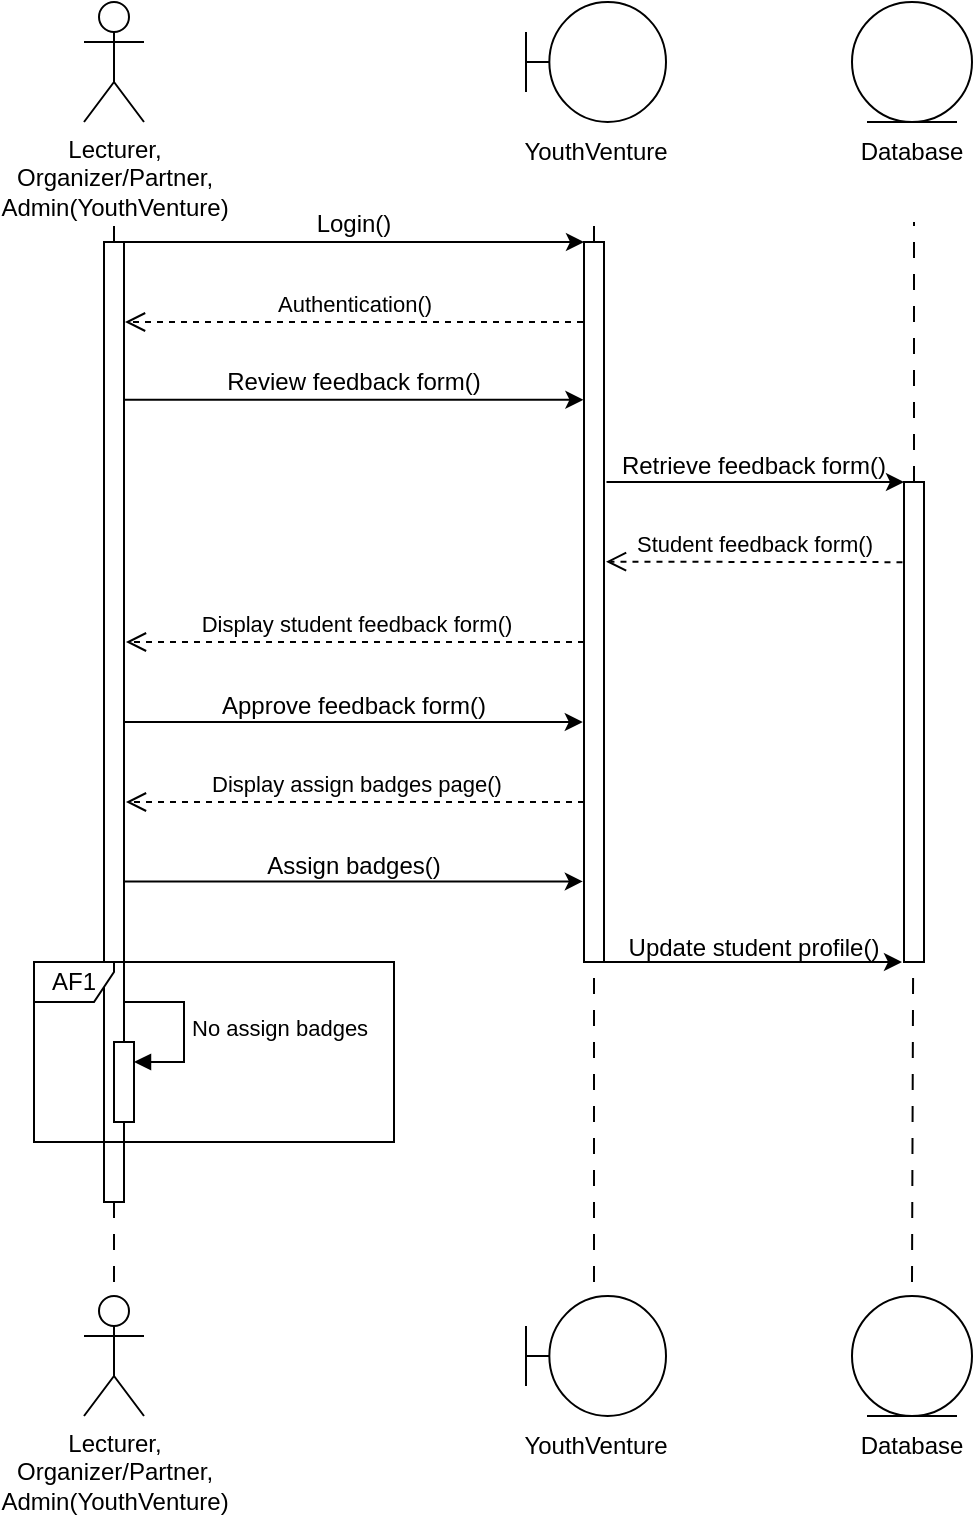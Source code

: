 <mxfile version="22.1.3" type="github">
  <diagram name="Page-1" id="OPlVekG7EvOGEbMsR3vl">
    <mxGraphModel dx="1187" dy="1283" grid="1" gridSize="10" guides="1" tooltips="1" connect="1" arrows="1" fold="1" page="1" pageScale="1" pageWidth="850" pageHeight="1100" math="0" shadow="0">
      <root>
        <mxCell id="0" />
        <mxCell id="1" parent="0" />
        <mxCell id="Q0n0BOvgEdY3svlBasPf-1" value="Lecturer,&lt;br&gt;Organizer/Partner,&lt;br&gt;Admin(YouthVenture)" style="shape=umlActor;verticalLabelPosition=bottom;verticalAlign=top;html=1;" vertex="1" parent="1">
          <mxGeometry x="45" y="40" width="30" height="60" as="geometry" />
        </mxCell>
        <mxCell id="Q0n0BOvgEdY3svlBasPf-2" value="" style="group" vertex="1" connectable="0" parent="1">
          <mxGeometry x="266" y="40" width="70" height="90" as="geometry" />
        </mxCell>
        <mxCell id="Q0n0BOvgEdY3svlBasPf-3" value="" style="shape=umlBoundary;whiteSpace=wrap;html=1;" vertex="1" parent="Q0n0BOvgEdY3svlBasPf-2">
          <mxGeometry width="70" height="60" as="geometry" />
        </mxCell>
        <mxCell id="Q0n0BOvgEdY3svlBasPf-4" value="YouthVenture" style="text;html=1;strokeColor=none;fillColor=none;align=center;verticalAlign=middle;whiteSpace=wrap;rounded=0;" vertex="1" parent="Q0n0BOvgEdY3svlBasPf-2">
          <mxGeometry x="5" y="60" width="60" height="30" as="geometry" />
        </mxCell>
        <mxCell id="Q0n0BOvgEdY3svlBasPf-5" value="" style="ellipse;shape=umlEntity;whiteSpace=wrap;html=1;" vertex="1" parent="1">
          <mxGeometry x="429" y="40" width="60" height="60" as="geometry" />
        </mxCell>
        <mxCell id="Q0n0BOvgEdY3svlBasPf-6" value="Database" style="text;html=1;strokeColor=none;fillColor=none;align=center;verticalAlign=middle;whiteSpace=wrap;rounded=0;" vertex="1" parent="1">
          <mxGeometry x="429" y="100" width="60" height="30" as="geometry" />
        </mxCell>
        <mxCell id="Q0n0BOvgEdY3svlBasPf-7" value="" style="endArrow=none;dashed=1;html=1;rounded=0;strokeWidth=1;dashPattern=8 8;" edge="1" parent="1" source="Q0n0BOvgEdY3svlBasPf-11">
          <mxGeometry width="50" height="50" relative="1" as="geometry">
            <mxPoint x="59.5" y="630" as="sourcePoint" />
            <mxPoint x="60" y="150" as="targetPoint" />
          </mxGeometry>
        </mxCell>
        <mxCell id="Q0n0BOvgEdY3svlBasPf-8" value="" style="endArrow=none;dashed=1;html=1;rounded=0;strokeWidth=1;dashPattern=8 8;" edge="1" parent="1" source="Q0n0BOvgEdY3svlBasPf-13">
          <mxGeometry width="50" height="50" relative="1" as="geometry">
            <mxPoint x="300.74" y="630" as="sourcePoint" />
            <mxPoint x="300" y="150" as="targetPoint" />
          </mxGeometry>
        </mxCell>
        <mxCell id="Q0n0BOvgEdY3svlBasPf-9" value="" style="endArrow=none;dashed=1;html=1;rounded=0;strokeWidth=1;dashPattern=8 8;" edge="1" parent="1" source="Q0n0BOvgEdY3svlBasPf-20">
          <mxGeometry width="50" height="50" relative="1" as="geometry">
            <mxPoint x="458.74" y="630" as="sourcePoint" />
            <mxPoint x="460" y="150" as="targetPoint" />
          </mxGeometry>
        </mxCell>
        <mxCell id="Q0n0BOvgEdY3svlBasPf-10" value="" style="endArrow=none;dashed=1;html=1;rounded=0;strokeWidth=1;dashPattern=8 8;" edge="1" parent="1" target="Q0n0BOvgEdY3svlBasPf-11">
          <mxGeometry width="50" height="50" relative="1" as="geometry">
            <mxPoint x="60" y="680" as="sourcePoint" />
            <mxPoint x="59.5" y="130" as="targetPoint" />
          </mxGeometry>
        </mxCell>
        <mxCell id="Q0n0BOvgEdY3svlBasPf-11" value="" style="rounded=0;whiteSpace=wrap;html=1;" vertex="1" parent="1">
          <mxGeometry x="55" y="160" width="10" height="480" as="geometry" />
        </mxCell>
        <mxCell id="Q0n0BOvgEdY3svlBasPf-12" value="" style="endArrow=none;dashed=1;html=1;rounded=0;strokeWidth=1;dashPattern=8 8;" edge="1" parent="1" target="Q0n0BOvgEdY3svlBasPf-13">
          <mxGeometry width="50" height="50" relative="1" as="geometry">
            <mxPoint x="300" y="680" as="sourcePoint" />
            <mxPoint x="300.74" y="130" as="targetPoint" />
          </mxGeometry>
        </mxCell>
        <mxCell id="Q0n0BOvgEdY3svlBasPf-13" value="" style="rounded=0;whiteSpace=wrap;html=1;" vertex="1" parent="1">
          <mxGeometry x="295" y="160" width="10" height="360" as="geometry" />
        </mxCell>
        <mxCell id="Q0n0BOvgEdY3svlBasPf-14" value="" style="endArrow=classic;html=1;rounded=0;exitX=1;exitY=0;exitDx=0;exitDy=0;entryX=0;entryY=0;entryDx=0;entryDy=0;" edge="1" parent="1" source="Q0n0BOvgEdY3svlBasPf-11" target="Q0n0BOvgEdY3svlBasPf-13">
          <mxGeometry width="50" height="50" relative="1" as="geometry">
            <mxPoint x="250" y="350" as="sourcePoint" />
            <mxPoint x="300" y="300" as="targetPoint" />
          </mxGeometry>
        </mxCell>
        <mxCell id="Q0n0BOvgEdY3svlBasPf-15" value="Login()" style="text;html=1;strokeColor=none;fillColor=none;align=center;verticalAlign=middle;whiteSpace=wrap;rounded=0;" vertex="1" parent="1">
          <mxGeometry x="150" y="136" width="60" height="30" as="geometry" />
        </mxCell>
        <mxCell id="Q0n0BOvgEdY3svlBasPf-16" value="Authentication()" style="html=1;verticalAlign=bottom;endArrow=open;dashed=1;endSize=8;curved=0;rounded=0;entryX=1.019;entryY=0.055;entryDx=0;entryDy=0;entryPerimeter=0;movable=1;resizable=1;rotatable=1;deletable=1;editable=1;locked=0;connectable=1;exitX=-0.081;exitY=0.055;exitDx=0;exitDy=0;exitPerimeter=0;" edge="1" parent="1">
          <mxGeometry x="-0.002" relative="1" as="geometry">
            <mxPoint x="65.5" y="200" as="targetPoint" />
            <mxPoint x="294.5" y="200" as="sourcePoint" />
            <mxPoint as="offset" />
          </mxGeometry>
        </mxCell>
        <mxCell id="Q0n0BOvgEdY3svlBasPf-17" value="" style="endArrow=classic;html=1;rounded=0;exitX=0.997;exitY=0.219;exitDx=0;exitDy=0;entryX=-0.029;entryY=0.219;entryDx=0;entryDy=0;exitPerimeter=0;entryPerimeter=0;movable=1;resizable=1;rotatable=1;deletable=1;editable=1;locked=0;connectable=1;" edge="1" parent="1">
          <mxGeometry width="50" height="50" relative="1" as="geometry">
            <mxPoint x="64.97" y="238.87" as="sourcePoint" />
            <mxPoint x="294.71" y="238.87" as="targetPoint" />
          </mxGeometry>
        </mxCell>
        <mxCell id="Q0n0BOvgEdY3svlBasPf-18" value="Review feedback form()" style="text;html=1;strokeColor=none;fillColor=none;align=center;verticalAlign=middle;whiteSpace=wrap;rounded=0;movable=1;resizable=1;rotatable=1;deletable=1;editable=1;locked=0;connectable=1;" vertex="1" parent="1">
          <mxGeometry x="110" y="215" width="140" height="30" as="geometry" />
        </mxCell>
        <mxCell id="Q0n0BOvgEdY3svlBasPf-19" value="" style="endArrow=none;dashed=1;html=1;rounded=0;strokeWidth=1;dashPattern=8 8;" edge="1" parent="1" target="Q0n0BOvgEdY3svlBasPf-20">
          <mxGeometry width="50" height="50" relative="1" as="geometry">
            <mxPoint x="459" y="680" as="sourcePoint" />
            <mxPoint x="458.74" y="130" as="targetPoint" />
          </mxGeometry>
        </mxCell>
        <mxCell id="Q0n0BOvgEdY3svlBasPf-20" value="" style="rounded=0;whiteSpace=wrap;html=1;" vertex="1" parent="1">
          <mxGeometry x="455" y="280" width="10" height="240" as="geometry" />
        </mxCell>
        <mxCell id="Q0n0BOvgEdY3svlBasPf-21" value="" style="endArrow=classic;html=1;rounded=0;entryX=0;entryY=0;entryDx=0;entryDy=0;exitX=1.124;exitY=0.163;exitDx=0;exitDy=0;exitPerimeter=0;" edge="1" parent="1" target="Q0n0BOvgEdY3svlBasPf-20">
          <mxGeometry width="50" height="50" relative="1" as="geometry">
            <mxPoint x="306.24" y="279.99" as="sourcePoint" />
            <mxPoint x="455" y="281.0" as="targetPoint" />
          </mxGeometry>
        </mxCell>
        <mxCell id="Q0n0BOvgEdY3svlBasPf-22" value="Retrieve feedback form()" style="text;html=1;strokeColor=none;fillColor=none;align=center;verticalAlign=middle;whiteSpace=wrap;rounded=0;" vertex="1" parent="1">
          <mxGeometry x="310" y="257" width="140" height="30" as="geometry" />
        </mxCell>
        <mxCell id="Q0n0BOvgEdY3svlBasPf-23" value="Student feedback form()" style="html=1;verticalAlign=bottom;endArrow=open;dashed=1;endSize=8;curved=0;rounded=0;entryX=1.1;entryY=0.444;entryDx=0;entryDy=0;entryPerimeter=0;exitX=-0.076;exitY=0.167;exitDx=0;exitDy=0;exitPerimeter=0;" edge="1" parent="1" source="Q0n0BOvgEdY3svlBasPf-20">
          <mxGeometry relative="1" as="geometry">
            <mxPoint x="306" y="319.84" as="targetPoint" />
            <mxPoint x="450" y="320" as="sourcePoint" />
          </mxGeometry>
        </mxCell>
        <mxCell id="Q0n0BOvgEdY3svlBasPf-24" value="Display student feedback form()" style="html=1;verticalAlign=bottom;endArrow=open;dashed=1;endSize=8;curved=0;rounded=0;exitX=-0.012;exitY=0.383;exitDx=0;exitDy=0;exitPerimeter=0;entryX=1.085;entryY=0.383;entryDx=0;entryDy=0;entryPerimeter=0;movable=1;resizable=1;rotatable=1;deletable=1;editable=1;locked=0;connectable=1;" edge="1" parent="1">
          <mxGeometry x="-0.001" relative="1" as="geometry">
            <mxPoint x="65.97" y="360.0" as="targetPoint" />
            <mxPoint x="295" y="360.0" as="sourcePoint" />
            <mxPoint as="offset" />
          </mxGeometry>
        </mxCell>
        <mxCell id="Q0n0BOvgEdY3svlBasPf-31" value="" style="endArrow=classic;html=1;rounded=0;exitX=1.02;exitY=0.712;exitDx=0;exitDy=0;exitPerimeter=0;entryX=-0.04;entryY=0.712;entryDx=0;entryDy=0;entryPerimeter=0;movable=1;resizable=1;rotatable=1;deletable=1;editable=1;locked=0;connectable=1;" edge="1" parent="1">
          <mxGeometry width="50" height="50" relative="1" as="geometry">
            <mxPoint x="65" y="479.71" as="sourcePoint" />
            <mxPoint x="294.4" y="479.71" as="targetPoint" />
          </mxGeometry>
        </mxCell>
        <mxCell id="Q0n0BOvgEdY3svlBasPf-32" value="Assign badges()" style="text;html=1;strokeColor=none;fillColor=none;align=center;verticalAlign=middle;whiteSpace=wrap;rounded=0;movable=1;resizable=1;rotatable=1;deletable=1;editable=1;locked=0;connectable=1;" vertex="1" parent="1">
          <mxGeometry x="110" y="457" width="140" height="30" as="geometry" />
        </mxCell>
        <mxCell id="Q0n0BOvgEdY3svlBasPf-33" value="" style="endArrow=classic;html=1;rounded=0;movable=1;resizable=1;rotatable=1;deletable=1;editable=1;locked=0;connectable=1;exitX=1;exitY=0.739;exitDx=0;exitDy=0;exitPerimeter=0;" edge="1" parent="1">
          <mxGeometry width="50" height="50" relative="1" as="geometry">
            <mxPoint x="305" y="520" as="sourcePoint" />
            <mxPoint x="454" y="520" as="targetPoint" />
          </mxGeometry>
        </mxCell>
        <mxCell id="Q0n0BOvgEdY3svlBasPf-40" value="Lecturer,&lt;br style=&quot;border-color: var(--border-color);&quot;&gt;Organizer/Partner,&lt;br style=&quot;border-color: var(--border-color);&quot;&gt;Admin(YouthVenture)" style="shape=umlActor;verticalLabelPosition=bottom;verticalAlign=top;html=1;" vertex="1" parent="1">
          <mxGeometry x="45" y="687" width="30" height="60" as="geometry" />
        </mxCell>
        <mxCell id="Q0n0BOvgEdY3svlBasPf-41" value="" style="group" vertex="1" connectable="0" parent="1">
          <mxGeometry x="266" y="687" width="70" height="90" as="geometry" />
        </mxCell>
        <mxCell id="Q0n0BOvgEdY3svlBasPf-42" value="" style="shape=umlBoundary;whiteSpace=wrap;html=1;" vertex="1" parent="Q0n0BOvgEdY3svlBasPf-41">
          <mxGeometry width="70" height="60" as="geometry" />
        </mxCell>
        <mxCell id="Q0n0BOvgEdY3svlBasPf-43" value="YouthVenture" style="text;html=1;strokeColor=none;fillColor=none;align=center;verticalAlign=middle;whiteSpace=wrap;rounded=0;" vertex="1" parent="Q0n0BOvgEdY3svlBasPf-41">
          <mxGeometry x="5" y="60" width="60" height="30" as="geometry" />
        </mxCell>
        <mxCell id="Q0n0BOvgEdY3svlBasPf-44" value="" style="ellipse;shape=umlEntity;whiteSpace=wrap;html=1;" vertex="1" parent="1">
          <mxGeometry x="429" y="687" width="60" height="60" as="geometry" />
        </mxCell>
        <mxCell id="Q0n0BOvgEdY3svlBasPf-45" value="Database" style="text;html=1;strokeColor=none;fillColor=none;align=center;verticalAlign=middle;whiteSpace=wrap;rounded=0;" vertex="1" parent="1">
          <mxGeometry x="429" y="747" width="60" height="30" as="geometry" />
        </mxCell>
        <mxCell id="Q0n0BOvgEdY3svlBasPf-48" value="AF1" style="shape=umlFrame;whiteSpace=wrap;html=1;pointerEvents=0;width=40;height=20;" vertex="1" parent="1">
          <mxGeometry x="20" y="520" width="180" height="90" as="geometry" />
        </mxCell>
        <mxCell id="Q0n0BOvgEdY3svlBasPf-52" value="" style="endArrow=classic;html=1;rounded=0;exitX=1.02;exitY=0.712;exitDx=0;exitDy=0;exitPerimeter=0;entryX=-0.04;entryY=0.712;entryDx=0;entryDy=0;entryPerimeter=0;movable=1;resizable=1;rotatable=1;deletable=1;editable=1;locked=0;connectable=1;" edge="1" parent="1">
          <mxGeometry width="50" height="50" relative="1" as="geometry">
            <mxPoint x="65" y="400" as="sourcePoint" />
            <mxPoint x="294.4" y="400" as="targetPoint" />
          </mxGeometry>
        </mxCell>
        <mxCell id="Q0n0BOvgEdY3svlBasPf-53" value="Approve feedback form()" style="text;html=1;strokeColor=none;fillColor=none;align=center;verticalAlign=middle;whiteSpace=wrap;rounded=0;movable=1;resizable=1;rotatable=1;deletable=1;editable=1;locked=0;connectable=1;" vertex="1" parent="1">
          <mxGeometry x="110" y="377" width="140" height="30" as="geometry" />
        </mxCell>
        <mxCell id="Q0n0BOvgEdY3svlBasPf-54" value="Display assign badges page()" style="html=1;verticalAlign=bottom;endArrow=open;dashed=1;endSize=8;curved=0;rounded=0;exitX=-0.012;exitY=0.383;exitDx=0;exitDy=0;exitPerimeter=0;entryX=1.085;entryY=0.383;entryDx=0;entryDy=0;entryPerimeter=0;movable=1;resizable=1;rotatable=1;deletable=1;editable=1;locked=0;connectable=1;" edge="1" parent="1">
          <mxGeometry x="-0.001" relative="1" as="geometry">
            <mxPoint x="65.97" y="440.0" as="targetPoint" />
            <mxPoint x="295" y="440.0" as="sourcePoint" />
            <mxPoint as="offset" />
          </mxGeometry>
        </mxCell>
        <mxCell id="Q0n0BOvgEdY3svlBasPf-55" value="Update student profile()" style="text;html=1;strokeColor=none;fillColor=none;align=center;verticalAlign=middle;whiteSpace=wrap;rounded=0;" vertex="1" parent="1">
          <mxGeometry x="310" y="498" width="140" height="30" as="geometry" />
        </mxCell>
        <mxCell id="Q0n0BOvgEdY3svlBasPf-57" value="" style="html=1;points=[[0,0,0,0,5],[0,1,0,0,-5],[1,0,0,0,5],[1,1,0,0,-5]];perimeter=orthogonalPerimeter;outlineConnect=0;targetShapes=umlLifeline;portConstraint=eastwest;newEdgeStyle={&quot;curved&quot;:0,&quot;rounded&quot;:0};" vertex="1" parent="1">
          <mxGeometry x="60" y="560" width="10" height="40" as="geometry" />
        </mxCell>
        <mxCell id="Q0n0BOvgEdY3svlBasPf-58" value="No assign badges" style="html=1;align=left;spacingLeft=2;endArrow=block;rounded=0;edgeStyle=orthogonalEdgeStyle;curved=0;rounded=0;" edge="1" target="Q0n0BOvgEdY3svlBasPf-57" parent="1">
          <mxGeometry relative="1" as="geometry">
            <mxPoint x="65" y="540" as="sourcePoint" />
            <Array as="points">
              <mxPoint x="95" y="570" />
            </Array>
          </mxGeometry>
        </mxCell>
      </root>
    </mxGraphModel>
  </diagram>
</mxfile>
